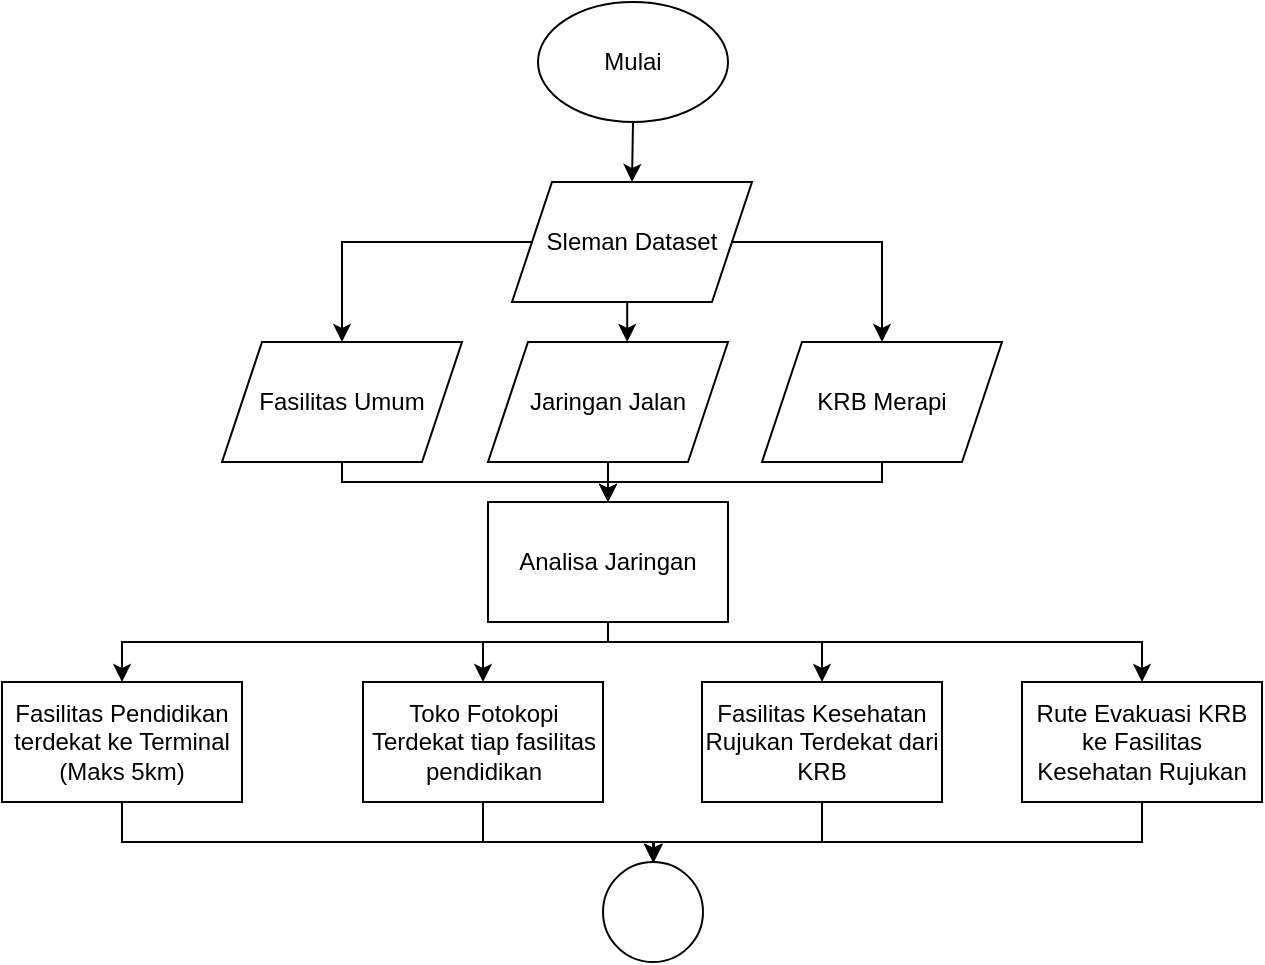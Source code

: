 <mxfile version="13.10.4" type="github">
  <diagram id="DjKemZNEhdNtvcjpsIJ8" name="Page-1">
    <mxGraphModel dx="2747" dy="1706" grid="1" gridSize="10" guides="1" tooltips="1" connect="1" arrows="1" fold="1" page="1" pageScale="1" pageWidth="850" pageHeight="1100" math="0" shadow="0">
      <root>
        <mxCell id="0" />
        <mxCell id="1" parent="0" />
        <mxCell id="hBja6GVPb4lpta9B1QEM-69" style="edgeStyle=orthogonalEdgeStyle;rounded=0;orthogonalLoop=1;jettySize=auto;html=1;exitX=0.5;exitY=1;exitDx=0;exitDy=0;entryX=0.5;entryY=0;entryDx=0;entryDy=0;" parent="1" source="hBja6GVPb4lpta9B1QEM-70" target="hBja6GVPb4lpta9B1QEM-74" edge="1">
          <mxGeometry relative="1" as="geometry" />
        </mxCell>
        <mxCell id="hBja6GVPb4lpta9B1QEM-70" value="Mulai" style="ellipse;whiteSpace=wrap;html=1;" parent="1" vertex="1">
          <mxGeometry x="1268" y="30" width="95" height="60" as="geometry" />
        </mxCell>
        <mxCell id="hBja6GVPb4lpta9B1QEM-71" style="edgeStyle=orthogonalEdgeStyle;rounded=0;orthogonalLoop=1;jettySize=auto;html=1;exitX=0.5;exitY=1;exitDx=0;exitDy=0;entryX=0.58;entryY=0;entryDx=0;entryDy=0;entryPerimeter=0;" parent="1" source="hBja6GVPb4lpta9B1QEM-74" target="hBja6GVPb4lpta9B1QEM-78" edge="1">
          <mxGeometry relative="1" as="geometry" />
        </mxCell>
        <mxCell id="hBja6GVPb4lpta9B1QEM-72" style="edgeStyle=orthogonalEdgeStyle;rounded=0;orthogonalLoop=1;jettySize=auto;html=1;exitX=1;exitY=0.5;exitDx=0;exitDy=0;entryX=0.5;entryY=0;entryDx=0;entryDy=0;" parent="1" source="hBja6GVPb4lpta9B1QEM-74" target="hBja6GVPb4lpta9B1QEM-80" edge="1">
          <mxGeometry relative="1" as="geometry" />
        </mxCell>
        <mxCell id="hBja6GVPb4lpta9B1QEM-73" style="edgeStyle=orthogonalEdgeStyle;rounded=0;orthogonalLoop=1;jettySize=auto;html=1;exitX=0;exitY=0.5;exitDx=0;exitDy=0;entryX=0.5;entryY=0;entryDx=0;entryDy=0;" parent="1" source="hBja6GVPb4lpta9B1QEM-74" target="hBja6GVPb4lpta9B1QEM-76" edge="1">
          <mxGeometry relative="1" as="geometry" />
        </mxCell>
        <mxCell id="hBja6GVPb4lpta9B1QEM-74" value="Sleman Dataset" style="shape=parallelogram;perimeter=parallelogramPerimeter;whiteSpace=wrap;html=1;fixedSize=1;" parent="1" vertex="1">
          <mxGeometry x="1255" y="120" width="120" height="60" as="geometry" />
        </mxCell>
        <mxCell id="hBja6GVPb4lpta9B1QEM-75" style="edgeStyle=orthogonalEdgeStyle;rounded=0;orthogonalLoop=1;jettySize=auto;html=1;exitX=0.5;exitY=1;exitDx=0;exitDy=0;entryX=0.5;entryY=0;entryDx=0;entryDy=0;" parent="1" source="hBja6GVPb4lpta9B1QEM-76" target="hBja6GVPb4lpta9B1QEM-85" edge="1">
          <mxGeometry relative="1" as="geometry">
            <Array as="points">
              <mxPoint x="1170" y="270" />
              <mxPoint x="1303" y="270" />
            </Array>
          </mxGeometry>
        </mxCell>
        <mxCell id="hBja6GVPb4lpta9B1QEM-76" value="Fasilitas Umum" style="shape=parallelogram;perimeter=parallelogramPerimeter;whiteSpace=wrap;html=1;fixedSize=1;" parent="1" vertex="1">
          <mxGeometry x="1110" y="200" width="120" height="60" as="geometry" />
        </mxCell>
        <mxCell id="hBja6GVPb4lpta9B1QEM-77" style="edgeStyle=orthogonalEdgeStyle;rounded=0;orthogonalLoop=1;jettySize=auto;html=1;exitX=0.5;exitY=1;exitDx=0;exitDy=0;entryX=0.5;entryY=0;entryDx=0;entryDy=0;" parent="1" source="hBja6GVPb4lpta9B1QEM-78" target="hBja6GVPb4lpta9B1QEM-85" edge="1">
          <mxGeometry relative="1" as="geometry" />
        </mxCell>
        <mxCell id="hBja6GVPb4lpta9B1QEM-78" value="Jaringan Jalan" style="shape=parallelogram;perimeter=parallelogramPerimeter;whiteSpace=wrap;html=1;fixedSize=1;" parent="1" vertex="1">
          <mxGeometry x="1243" y="200" width="120" height="60" as="geometry" />
        </mxCell>
        <mxCell id="hBja6GVPb4lpta9B1QEM-79" style="edgeStyle=orthogonalEdgeStyle;rounded=0;orthogonalLoop=1;jettySize=auto;html=1;exitX=0.5;exitY=1;exitDx=0;exitDy=0;entryX=0.5;entryY=0;entryDx=0;entryDy=0;" parent="1" source="hBja6GVPb4lpta9B1QEM-80" target="hBja6GVPb4lpta9B1QEM-85" edge="1">
          <mxGeometry relative="1" as="geometry">
            <Array as="points">
              <mxPoint x="1440" y="270" />
              <mxPoint x="1303" y="270" />
            </Array>
          </mxGeometry>
        </mxCell>
        <mxCell id="hBja6GVPb4lpta9B1QEM-80" value="KRB Merapi" style="shape=parallelogram;perimeter=parallelogramPerimeter;whiteSpace=wrap;html=1;fixedSize=1;" parent="1" vertex="1">
          <mxGeometry x="1380" y="200" width="120" height="60" as="geometry" />
        </mxCell>
        <mxCell id="hBja6GVPb4lpta9B1QEM-81" style="edgeStyle=orthogonalEdgeStyle;rounded=0;orthogonalLoop=1;jettySize=auto;html=1;exitX=0.5;exitY=1;exitDx=0;exitDy=0;entryX=0.5;entryY=0;entryDx=0;entryDy=0;" parent="1" source="hBja6GVPb4lpta9B1QEM-85" target="hBja6GVPb4lpta9B1QEM-86" edge="1">
          <mxGeometry relative="1" as="geometry">
            <Array as="points">
              <mxPoint x="1303" y="350" />
              <mxPoint x="1060" y="350" />
            </Array>
          </mxGeometry>
        </mxCell>
        <mxCell id="hBja6GVPb4lpta9B1QEM-82" style="edgeStyle=orthogonalEdgeStyle;rounded=0;orthogonalLoop=1;jettySize=auto;html=1;exitX=0.5;exitY=1;exitDx=0;exitDy=0;entryX=0.5;entryY=0;entryDx=0;entryDy=0;" parent="1" source="hBja6GVPb4lpta9B1QEM-85" target="hBja6GVPb4lpta9B1QEM-87" edge="1">
          <mxGeometry relative="1" as="geometry">
            <Array as="points">
              <mxPoint x="1303" y="350" />
              <mxPoint x="1241" y="350" />
            </Array>
          </mxGeometry>
        </mxCell>
        <mxCell id="hBja6GVPb4lpta9B1QEM-83" style="edgeStyle=orthogonalEdgeStyle;rounded=0;orthogonalLoop=1;jettySize=auto;html=1;exitX=0.5;exitY=1;exitDx=0;exitDy=0;entryX=0.5;entryY=0;entryDx=0;entryDy=0;" parent="1" source="hBja6GVPb4lpta9B1QEM-85" target="hBja6GVPb4lpta9B1QEM-89" edge="1">
          <mxGeometry relative="1" as="geometry">
            <Array as="points">
              <mxPoint x="1303" y="350" />
              <mxPoint x="1570" y="350" />
            </Array>
          </mxGeometry>
        </mxCell>
        <mxCell id="hBja6GVPb4lpta9B1QEM-84" style="edgeStyle=orthogonalEdgeStyle;rounded=0;orthogonalLoop=1;jettySize=auto;html=1;exitX=0.5;exitY=1;exitDx=0;exitDy=0;entryX=0.5;entryY=0;entryDx=0;entryDy=0;" parent="1" source="hBja6GVPb4lpta9B1QEM-85" target="hBja6GVPb4lpta9B1QEM-88" edge="1">
          <mxGeometry relative="1" as="geometry">
            <Array as="points">
              <mxPoint x="1303" y="350" />
              <mxPoint x="1410" y="350" />
            </Array>
          </mxGeometry>
        </mxCell>
        <mxCell id="hBja6GVPb4lpta9B1QEM-85" value="Analisa Jaringan" style="rounded=0;whiteSpace=wrap;html=1;" parent="1" vertex="1">
          <mxGeometry x="1243" y="280" width="120" height="60" as="geometry" />
        </mxCell>
        <mxCell id="hBja6GVPb4lpta9B1QEM-93" style="edgeStyle=orthogonalEdgeStyle;rounded=0;orthogonalLoop=1;jettySize=auto;html=1;exitX=0.5;exitY=1;exitDx=0;exitDy=0;" parent="1" source="hBja6GVPb4lpta9B1QEM-86" target="hBja6GVPb4lpta9B1QEM-90" edge="1">
          <mxGeometry relative="1" as="geometry">
            <Array as="points">
              <mxPoint x="1060" y="450" />
              <mxPoint x="1326" y="450" />
            </Array>
          </mxGeometry>
        </mxCell>
        <mxCell id="hBja6GVPb4lpta9B1QEM-86" value="Fasilitas Pendidikan terdekat ke Terminal (Maks 5km)" style="rounded=0;whiteSpace=wrap;html=1;" parent="1" vertex="1">
          <mxGeometry x="1000" y="370" width="120" height="60" as="geometry" />
        </mxCell>
        <mxCell id="hBja6GVPb4lpta9B1QEM-92" style="edgeStyle=orthogonalEdgeStyle;rounded=0;orthogonalLoop=1;jettySize=auto;html=1;exitX=0.5;exitY=1;exitDx=0;exitDy=0;entryX=0.5;entryY=0;entryDx=0;entryDy=0;" parent="1" source="hBja6GVPb4lpta9B1QEM-87" target="hBja6GVPb4lpta9B1QEM-90" edge="1">
          <mxGeometry relative="1" as="geometry">
            <Array as="points">
              <mxPoint x="1241" y="450" />
              <mxPoint x="1326" y="450" />
            </Array>
          </mxGeometry>
        </mxCell>
        <mxCell id="hBja6GVPb4lpta9B1QEM-87" value="Toko Fotokopi Terdekat tiap fasilitas pendidikan" style="rounded=0;whiteSpace=wrap;html=1;" parent="1" vertex="1">
          <mxGeometry x="1180.5" y="370" width="120" height="60" as="geometry" />
        </mxCell>
        <mxCell id="hBja6GVPb4lpta9B1QEM-91" style="edgeStyle=orthogonalEdgeStyle;rounded=0;orthogonalLoop=1;jettySize=auto;html=1;exitX=0.5;exitY=1;exitDx=0;exitDy=0;entryX=0.5;entryY=0;entryDx=0;entryDy=0;" parent="1" source="hBja6GVPb4lpta9B1QEM-88" target="hBja6GVPb4lpta9B1QEM-90" edge="1">
          <mxGeometry relative="1" as="geometry">
            <Array as="points">
              <mxPoint x="1410" y="450" />
              <mxPoint x="1326" y="450" />
            </Array>
          </mxGeometry>
        </mxCell>
        <mxCell id="hBja6GVPb4lpta9B1QEM-88" value="Fasilitas Kesehatan Rujukan Terdekat dari KRB" style="rounded=0;whiteSpace=wrap;html=1;" parent="1" vertex="1">
          <mxGeometry x="1350" y="370" width="120" height="60" as="geometry" />
        </mxCell>
        <mxCell id="hBja6GVPb4lpta9B1QEM-94" style="edgeStyle=orthogonalEdgeStyle;rounded=0;orthogonalLoop=1;jettySize=auto;html=1;exitX=0.5;exitY=1;exitDx=0;exitDy=0;entryX=0.5;entryY=0;entryDx=0;entryDy=0;" parent="1" source="hBja6GVPb4lpta9B1QEM-89" target="hBja6GVPb4lpta9B1QEM-90" edge="1">
          <mxGeometry relative="1" as="geometry">
            <Array as="points">
              <mxPoint x="1570" y="450" />
              <mxPoint x="1326" y="450" />
            </Array>
          </mxGeometry>
        </mxCell>
        <mxCell id="hBja6GVPb4lpta9B1QEM-89" value="Rute Evakuasi KRB ke Fasilitas Kesehatan Rujukan" style="rounded=0;whiteSpace=wrap;html=1;" parent="1" vertex="1">
          <mxGeometry x="1510" y="370" width="120" height="60" as="geometry" />
        </mxCell>
        <mxCell id="hBja6GVPb4lpta9B1QEM-90" value="" style="ellipse;whiteSpace=wrap;html=1;aspect=fixed;" parent="1" vertex="1">
          <mxGeometry x="1300.5" y="460" width="50" height="50" as="geometry" />
        </mxCell>
      </root>
    </mxGraphModel>
  </diagram>
</mxfile>
